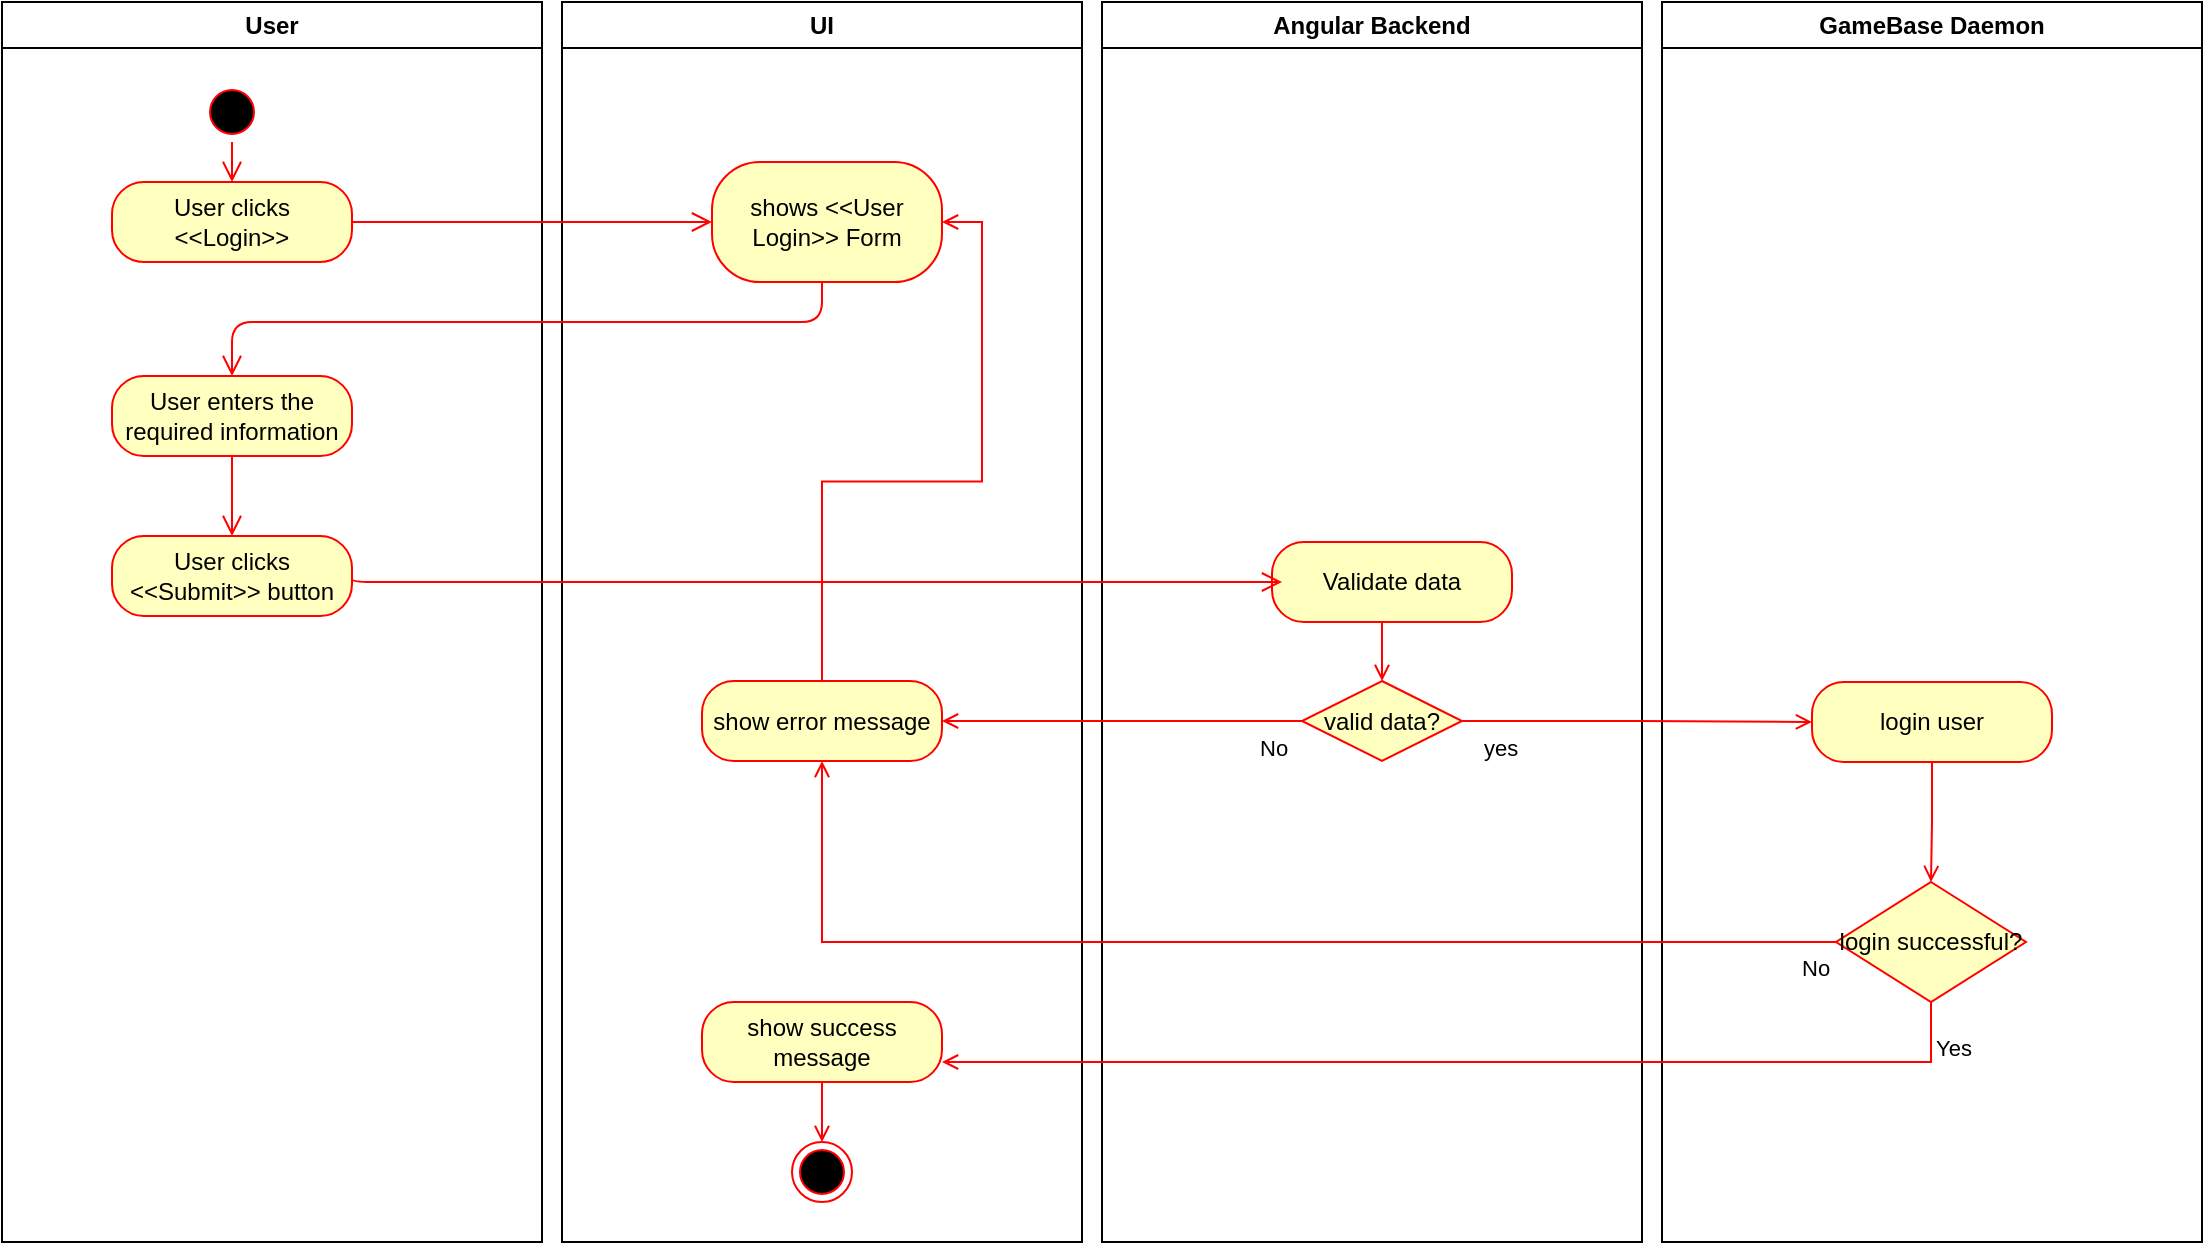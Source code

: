 <mxfile version="13.0.3" type="device"><diagram name="Page-1" id="dd4fdf45-0a81-a461-4935-abd9e4a15d39"><mxGraphModel dx="782" dy="776" grid="1" gridSize="10" guides="1" tooltips="1" connect="1" arrows="1" fold="1" page="1" pageScale="1" pageWidth="1169" pageHeight="826" background="#ffffff" math="0" shadow="0"><root><mxCell id="0"/><mxCell id="1" parent="0"/><mxCell id="2" value="User" style="swimlane;whiteSpace=wrap" parent="1" vertex="1"><mxGeometry x="30" y="20" width="270" height="620" as="geometry"/></mxCell><mxCell id="5" value="" style="ellipse;shape=startState;fillColor=#000000;strokeColor=#ff0000;" parent="2" vertex="1"><mxGeometry x="100" y="40" width="30" height="30" as="geometry"/></mxCell><mxCell id="6" value="" style="edgeStyle=elbowEdgeStyle;elbow=horizontal;verticalAlign=bottom;endArrow=open;endSize=8;strokeColor=#FF0000;endFill=1;rounded=0;entryX=0.5;entryY=0;" parent="2" source="5" target="78" edge="1"><mxGeometry x="100" y="40" as="geometry"><mxPoint x="115" y="110" as="targetPoint"/></mxGeometry></mxCell><mxCell id="78" value="User clicks &amp;lt;&amp;lt;Login&amp;gt;&amp;gt;" style="rounded=1;whiteSpace=wrap;html=1;arcSize=40;fillColor=#ffffc0;strokeColor=#ff0000;" parent="2" vertex="1"><mxGeometry x="55" y="90" width="120" height="40" as="geometry"/></mxCell><mxCell id="83" value="User enters the required information" style="rounded=1;whiteSpace=wrap;html=1;arcSize=40;fillColor=#ffffc0;strokeColor=#ff0000;" parent="2" vertex="1"><mxGeometry x="55" y="187" width="120" height="40" as="geometry"/></mxCell><mxCell id="84" value="" style="edgeStyle=orthogonalEdgeStyle;html=1;verticalAlign=bottom;endArrow=open;endSize=8;strokeColor=#ff0000;entryX=0.5;entryY=0;" parent="2" source="83" target="85" edge="1"><mxGeometry relative="1" as="geometry"><mxPoint x="65" y="257" as="targetPoint"/><Array as="points"><mxPoint x="115" y="257"/><mxPoint x="115" y="257"/></Array></mxGeometry></mxCell><mxCell id="85" value="User clicks &amp;lt;&amp;lt;Submit&amp;gt;&amp;gt; button" style="rounded=1;whiteSpace=wrap;html=1;arcSize=40;fillColor=#ffffc0;strokeColor=#ff0000;" parent="2" vertex="1"><mxGeometry x="55" y="267" width="120" height="40" as="geometry"/></mxCell><mxCell id="3" value="UI" style="swimlane;whiteSpace=wrap" parent="1" vertex="1"><mxGeometry x="310" y="20" width="260" height="620" as="geometry"/></mxCell><mxCell id="93" value="&lt;div&gt;shows &amp;lt;&amp;lt;User Login&amp;gt;&amp;gt; Form&lt;br&gt;&lt;/div&gt;" style="rounded=1;whiteSpace=wrap;html=1;arcSize=40;fillColor=#ffffc0;strokeColor=#ff0000;" parent="3" vertex="1"><mxGeometry x="75" y="80" width="115" height="60" as="geometry"/></mxCell><mxCell id="jyGPnioiTSaXggAigQKD-127" style="edgeStyle=orthogonalEdgeStyle;rounded=0;orthogonalLoop=1;jettySize=auto;html=1;entryX=1;entryY=0.5;entryDx=0;entryDy=0;endArrow=open;endFill=0;strokeColor=#FF0000;align=left;" parent="3" source="101" target="93" edge="1"><mxGeometry relative="1" as="geometry"/></mxCell><mxCell id="101" value="show error message" style="rounded=1;whiteSpace=wrap;html=1;arcSize=40;fillColor=#ffffc0;strokeColor=#ff0000;" parent="3" vertex="1"><mxGeometry x="70" y="339.5" width="120" height="40" as="geometry"/></mxCell><mxCell id="jyGPnioiTSaXggAigQKD-128" style="edgeStyle=orthogonalEdgeStyle;rounded=0;orthogonalLoop=1;jettySize=auto;html=1;entryX=0.5;entryY=0;entryDx=0;entryDy=0;endArrow=open;endFill=0;strokeColor=#FF0000;align=left;" parent="3" source="109" target="74" edge="1"><mxGeometry relative="1" as="geometry"/></mxCell><mxCell id="109" value="show success message" style="rounded=1;whiteSpace=wrap;html=1;arcSize=40;fillColor=#ffffc0;strokeColor=#ff0000;" parent="3" vertex="1"><mxGeometry x="70" y="500" width="120" height="40" as="geometry"/></mxCell><mxCell id="74" value="" style="ellipse;html=1;shape=endState;fillColor=#000000;strokeColor=#ff0000;" parent="3" vertex="1"><mxGeometry x="115" y="570" width="30" height="30" as="geometry"/></mxCell><mxCell id="4" value="Angular Backend" style="swimlane;whiteSpace=wrap" parent="1" vertex="1"><mxGeometry x="580" y="20" width="270" height="620" as="geometry"/></mxCell><mxCell id="89" value="Validate data" style="rounded=1;whiteSpace=wrap;html=1;arcSize=40;fillColor=#ffffc0;strokeColor=#ff0000;" parent="4" vertex="1"><mxGeometry x="85" y="270" width="120" height="40" as="geometry"/></mxCell><mxCell id="79" value="" style="edgeStyle=orthogonalEdgeStyle;html=1;verticalAlign=bottom;endArrow=open;endSize=8;strokeColor=#ff0000;entryX=0;entryY=0.5;" parent="1" source="78" target="93" edge="1"><mxGeometry relative="1" as="geometry"><mxPoint x="650" y="160" as="targetPoint"/><Array as="points"/></mxGeometry></mxCell><mxCell id="86" value="" style="edgeStyle=orthogonalEdgeStyle;html=1;verticalAlign=bottom;endArrow=open;endSize=8;strokeColor=#ff0000;exitX=1;exitY=0.5;exitDx=0;exitDy=0;" parent="1" source="85" edge="1"><mxGeometry relative="1" as="geometry"><mxPoint x="670" y="310" as="targetPoint"/><Array as="points"><mxPoint x="205" y="310"/></Array></mxGeometry></mxCell><mxCell id="94" value="" style="edgeStyle=orthogonalEdgeStyle;html=1;verticalAlign=bottom;endArrow=open;endSize=8;strokeColor=#ff0000;entryX=0.5;entryY=0;" parent="1" source="93" target="83" edge="1"><mxGeometry relative="1" as="geometry"><mxPoint x="140" y="266" as="targetPoint"/><Array as="points"><mxPoint x="440" y="180"/><mxPoint x="145" y="180"/></Array></mxGeometry></mxCell><mxCell id="jyGPnioiTSaXggAigQKD-114" value="GameBase Daemon" style="swimlane;whiteSpace=wrap" parent="1" vertex="1"><mxGeometry x="860" y="20" width="270" height="620" as="geometry"/></mxCell><mxCell id="X4hu3A1AVtEi5FyTcvNZ-110" style="edgeStyle=orthogonalEdgeStyle;rounded=0;orthogonalLoop=1;jettySize=auto;html=1;entryX=0.5;entryY=0;entryDx=0;entryDy=0;endArrow=open;endFill=0;strokeColor=#FF0000;align=left;" parent="jyGPnioiTSaXggAigQKD-114" source="107" target="X4hu3A1AVtEi5FyTcvNZ-109" edge="1"><mxGeometry relative="1" as="geometry"/></mxCell><mxCell id="107" value="login user" style="rounded=1;whiteSpace=wrap;html=1;arcSize=40;fillColor=#ffffc0;strokeColor=#ff0000;" parent="jyGPnioiTSaXggAigQKD-114" vertex="1"><mxGeometry x="75" y="340" width="120" height="40" as="geometry"/></mxCell><mxCell id="X4hu3A1AVtEi5FyTcvNZ-109" value="&lt;div&gt;login successful?&lt;/div&gt;" style="rhombus;whiteSpace=wrap;html=1;fillColor=#ffffc0;strokeColor=#ff0000;" parent="jyGPnioiTSaXggAigQKD-114" vertex="1"><mxGeometry x="87" y="440" width="95" height="60" as="geometry"/></mxCell><mxCell id="jyGPnioiTSaXggAigQKD-124" value="No" style="edgeStyle=orthogonalEdgeStyle;rounded=0;orthogonalLoop=1;jettySize=auto;html=1;entryX=1;entryY=0.5;entryDx=0;entryDy=0;endArrow=open;endFill=0;strokeColor=#FF0000;verticalAlign=top;align=left;" parent="1" source="98" target="101" edge="1"><mxGeometry y="-67" relative="1" as="geometry"><mxPoint x="67" y="67" as="offset"/></mxGeometry></mxCell><mxCell id="jyGPnioiTSaXggAigQKD-125" value="yes" style="edgeStyle=orthogonalEdgeStyle;rounded=0;orthogonalLoop=1;jettySize=auto;html=1;entryX=0;entryY=0.5;entryDx=0;entryDy=0;endArrow=open;endFill=0;strokeColor=#FF0000;align=left;verticalAlign=top;" parent="1" source="98" target="107" edge="1"><mxGeometry x="-0.903" relative="1" as="geometry"><mxPoint as="offset"/></mxGeometry></mxCell><mxCell id="98" value="valid data?" style="rhombus;whiteSpace=wrap;html=1;fillColor=#ffffc0;strokeColor=#ff0000;" parent="1" vertex="1"><mxGeometry x="680" y="359.5" width="80" height="40" as="geometry"/></mxCell><mxCell id="jyGPnioiTSaXggAigQKD-123" style="edgeStyle=orthogonalEdgeStyle;rounded=0;orthogonalLoop=1;jettySize=auto;html=1;exitX=0.5;exitY=1;exitDx=0;exitDy=0;entryX=0.5;entryY=0;entryDx=0;entryDy=0;endArrow=open;endFill=0;strokeColor=#FF0000;" parent="1" source="89" target="98" edge="1"><mxGeometry relative="1" as="geometry"/></mxCell><mxCell id="X4hu3A1AVtEi5FyTcvNZ-111" value="&lt;div&gt;No&lt;/div&gt;" style="edgeStyle=orthogonalEdgeStyle;rounded=0;orthogonalLoop=1;jettySize=auto;html=1;entryX=0.5;entryY=1;entryDx=0;entryDy=0;endArrow=open;endFill=0;strokeColor=#FF0000;align=left;verticalAlign=top;" parent="1" source="X4hu3A1AVtEi5FyTcvNZ-109" target="101" edge="1"><mxGeometry x="-0.937" relative="1" as="geometry"><mxPoint as="offset"/></mxGeometry></mxCell><mxCell id="X4hu3A1AVtEi5FyTcvNZ-112" value="Yes" style="edgeStyle=orthogonalEdgeStyle;rounded=0;orthogonalLoop=1;jettySize=auto;html=1;entryX=1;entryY=0.75;entryDx=0;entryDy=0;endArrow=open;endFill=0;strokeColor=#FF0000;align=left;verticalAlign=top;" parent="1" source="X4hu3A1AVtEi5FyTcvNZ-109" target="109" edge="1"><mxGeometry x="-0.961" relative="1" as="geometry"><Array as="points"><mxPoint x="995" y="550"/></Array><mxPoint as="offset"/></mxGeometry></mxCell></root></mxGraphModel></diagram></mxfile>